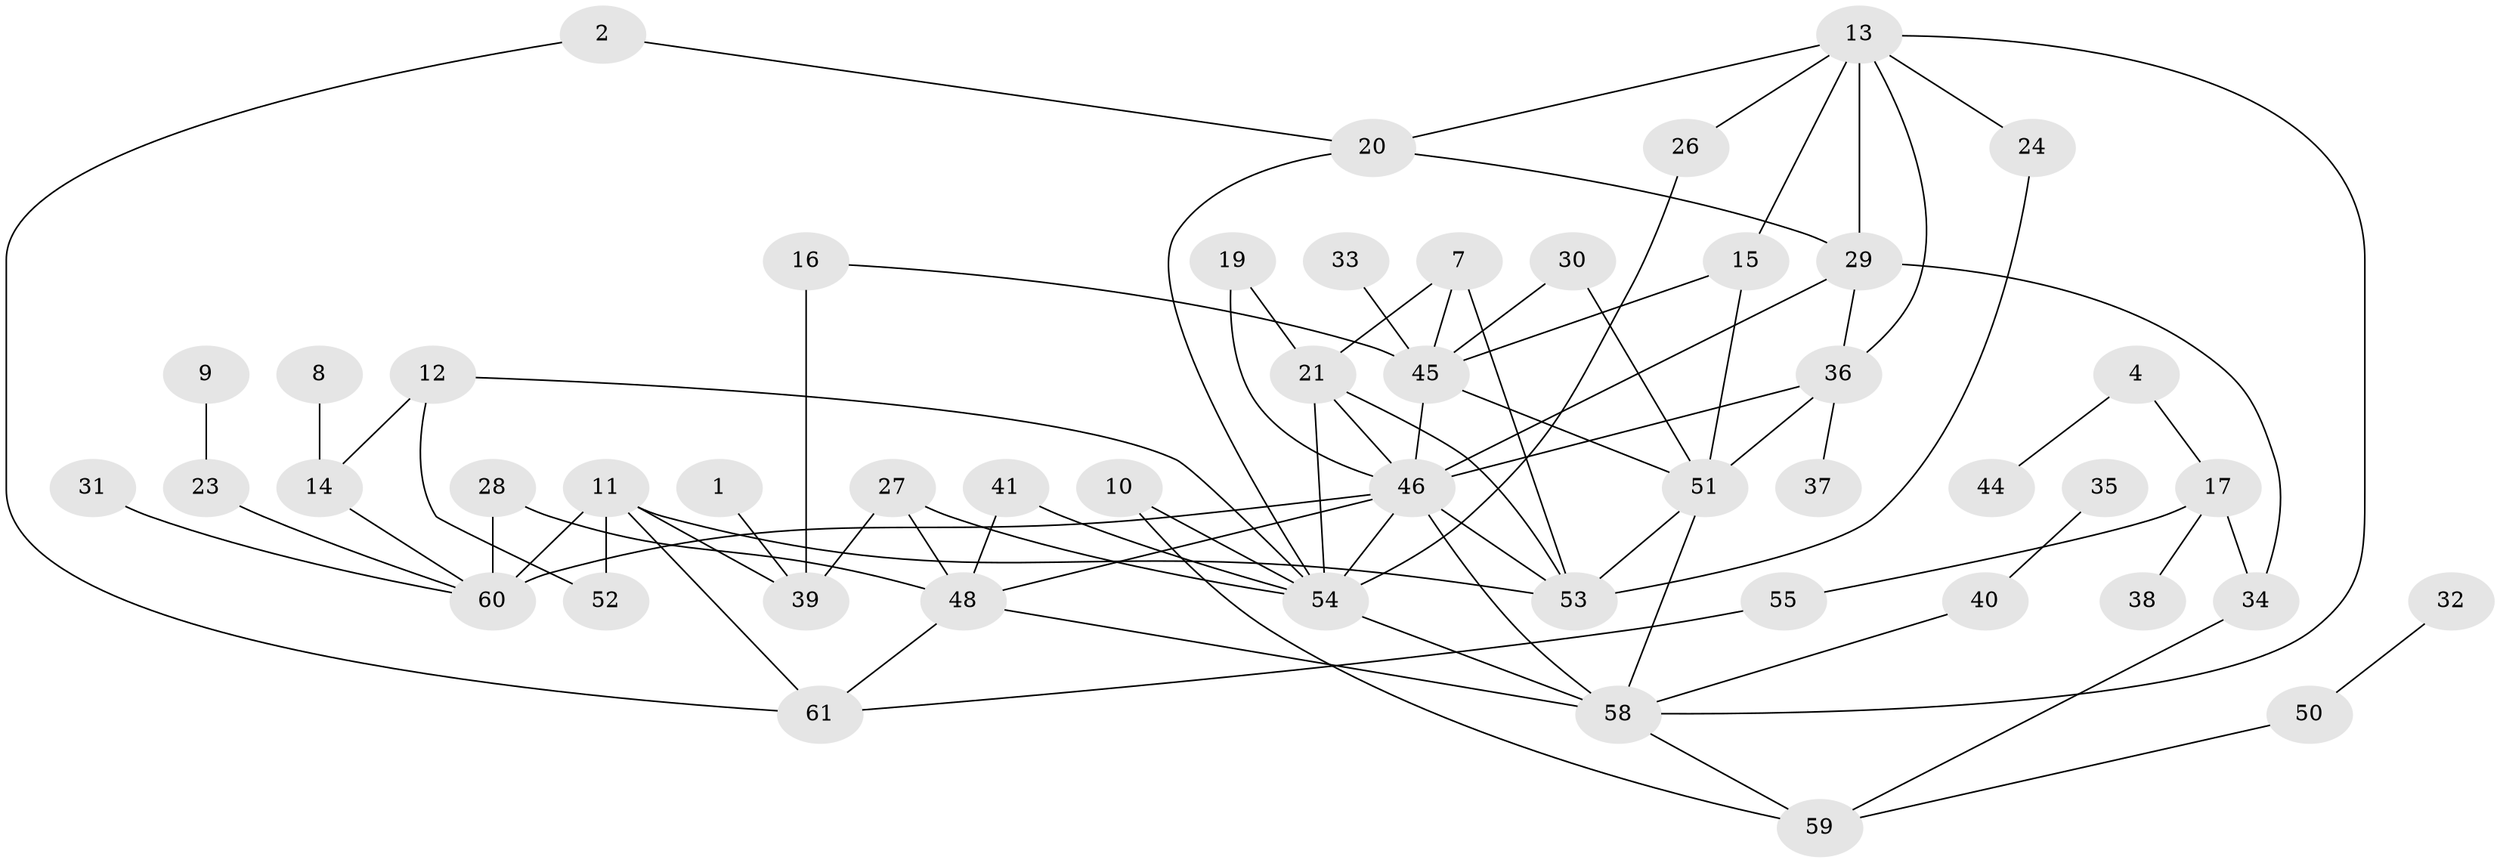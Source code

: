// original degree distribution, {2: 0.2396694214876033, 4: 0.1322314049586777, 3: 0.24793388429752067, 1: 0.2231404958677686, 0: 0.0743801652892562, 5: 0.05785123966942149, 6: 0.024793388429752067}
// Generated by graph-tools (version 1.1) at 2025/25/03/09/25 03:25:15]
// undirected, 49 vertices, 81 edges
graph export_dot {
graph [start="1"]
  node [color=gray90,style=filled];
  1;
  2;
  4;
  7;
  8;
  9;
  10;
  11;
  12;
  13;
  14;
  15;
  16;
  17;
  19;
  20;
  21;
  23;
  24;
  26;
  27;
  28;
  29;
  30;
  31;
  32;
  33;
  34;
  35;
  36;
  37;
  38;
  39;
  40;
  41;
  44;
  45;
  46;
  48;
  50;
  51;
  52;
  53;
  54;
  55;
  58;
  59;
  60;
  61;
  1 -- 39 [weight=1.0];
  2 -- 20 [weight=1.0];
  2 -- 61 [weight=1.0];
  4 -- 17 [weight=1.0];
  4 -- 44 [weight=1.0];
  7 -- 21 [weight=1.0];
  7 -- 45 [weight=1.0];
  7 -- 53 [weight=1.0];
  8 -- 14 [weight=1.0];
  9 -- 23 [weight=1.0];
  10 -- 54 [weight=1.0];
  10 -- 59 [weight=1.0];
  11 -- 39 [weight=1.0];
  11 -- 52 [weight=1.0];
  11 -- 53 [weight=1.0];
  11 -- 60 [weight=1.0];
  11 -- 61 [weight=1.0];
  12 -- 14 [weight=1.0];
  12 -- 52 [weight=1.0];
  12 -- 54 [weight=1.0];
  13 -- 15 [weight=1.0];
  13 -- 20 [weight=1.0];
  13 -- 24 [weight=1.0];
  13 -- 26 [weight=1.0];
  13 -- 29 [weight=1.0];
  13 -- 36 [weight=1.0];
  13 -- 58 [weight=1.0];
  14 -- 60 [weight=1.0];
  15 -- 45 [weight=1.0];
  15 -- 51 [weight=1.0];
  16 -- 39 [weight=2.0];
  16 -- 45 [weight=1.0];
  17 -- 34 [weight=1.0];
  17 -- 38 [weight=1.0];
  17 -- 55 [weight=1.0];
  19 -- 21 [weight=1.0];
  19 -- 46 [weight=1.0];
  20 -- 29 [weight=1.0];
  20 -- 54 [weight=1.0];
  21 -- 46 [weight=1.0];
  21 -- 53 [weight=1.0];
  21 -- 54 [weight=2.0];
  23 -- 60 [weight=1.0];
  24 -- 53 [weight=1.0];
  26 -- 54 [weight=1.0];
  27 -- 39 [weight=1.0];
  27 -- 48 [weight=1.0];
  27 -- 54 [weight=1.0];
  28 -- 48 [weight=1.0];
  28 -- 60 [weight=1.0];
  29 -- 34 [weight=1.0];
  29 -- 36 [weight=1.0];
  29 -- 46 [weight=2.0];
  30 -- 45 [weight=1.0];
  30 -- 51 [weight=1.0];
  31 -- 60 [weight=1.0];
  32 -- 50 [weight=1.0];
  33 -- 45 [weight=1.0];
  34 -- 59 [weight=1.0];
  35 -- 40 [weight=1.0];
  36 -- 37 [weight=1.0];
  36 -- 46 [weight=1.0];
  36 -- 51 [weight=1.0];
  40 -- 58 [weight=1.0];
  41 -- 48 [weight=1.0];
  41 -- 54 [weight=1.0];
  45 -- 46 [weight=1.0];
  45 -- 51 [weight=1.0];
  46 -- 48 [weight=1.0];
  46 -- 53 [weight=1.0];
  46 -- 54 [weight=1.0];
  46 -- 58 [weight=1.0];
  46 -- 60 [weight=2.0];
  48 -- 58 [weight=1.0];
  48 -- 61 [weight=1.0];
  50 -- 59 [weight=1.0];
  51 -- 53 [weight=1.0];
  51 -- 58 [weight=1.0];
  54 -- 58 [weight=2.0];
  55 -- 61 [weight=1.0];
  58 -- 59 [weight=1.0];
}
